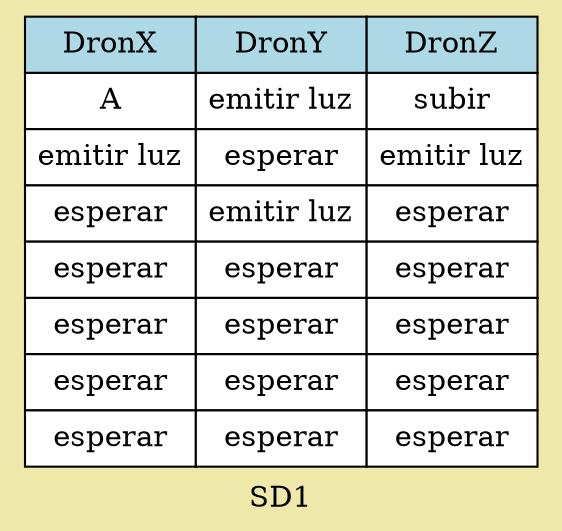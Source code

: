 digraph G {
  node [shape=plaintext];
  label="SD1";
  bgcolor="palegoldenrod";
SD1  [
    label=<<table border="0" cellborder="1" cellspacing="0" cellpadding="5">
      <tr>
        <td bgcolor="lightblue">DronX</td>
        <td bgcolor="lightblue">DronY</td>
        <td bgcolor="lightblue">DronZ</td>
      </tr>
      <tr>
        <td bgcolor="White">A</td>
        <td bgcolor="White">emitir luz</td>
        <td bgcolor="White">subir</td>
      </tr>
      <tr>
        <td bgcolor="White">emitir luz</td>
        <td bgcolor="White">esperar</td>
        <td bgcolor="White">emitir luz</td>
      </tr>
      <tr>
        <td bgcolor="White">esperar</td>
        <td bgcolor="White">emitir luz</td>
        <td bgcolor="White">esperar</td>
      </tr>
      <tr>
        <td bgcolor="White">esperar</td>
        <td bgcolor="White">esperar</td>
        <td bgcolor="White">esperar</td>
      </tr>
      <tr>
        <td bgcolor="White">esperar</td>
        <td bgcolor="White">esperar</td>
        <td bgcolor="White">esperar</td>
      </tr>
      <tr>
        <td bgcolor="White">esperar</td>
        <td bgcolor="White">esperar</td>
        <td bgcolor="White">esperar</td>
      </tr>
      <tr>
        <td bgcolor="White">esperar</td>
        <td bgcolor="White">esperar</td>
        <td bgcolor="White">esperar</td>
      </tr>
    </table>>
  ];
}
